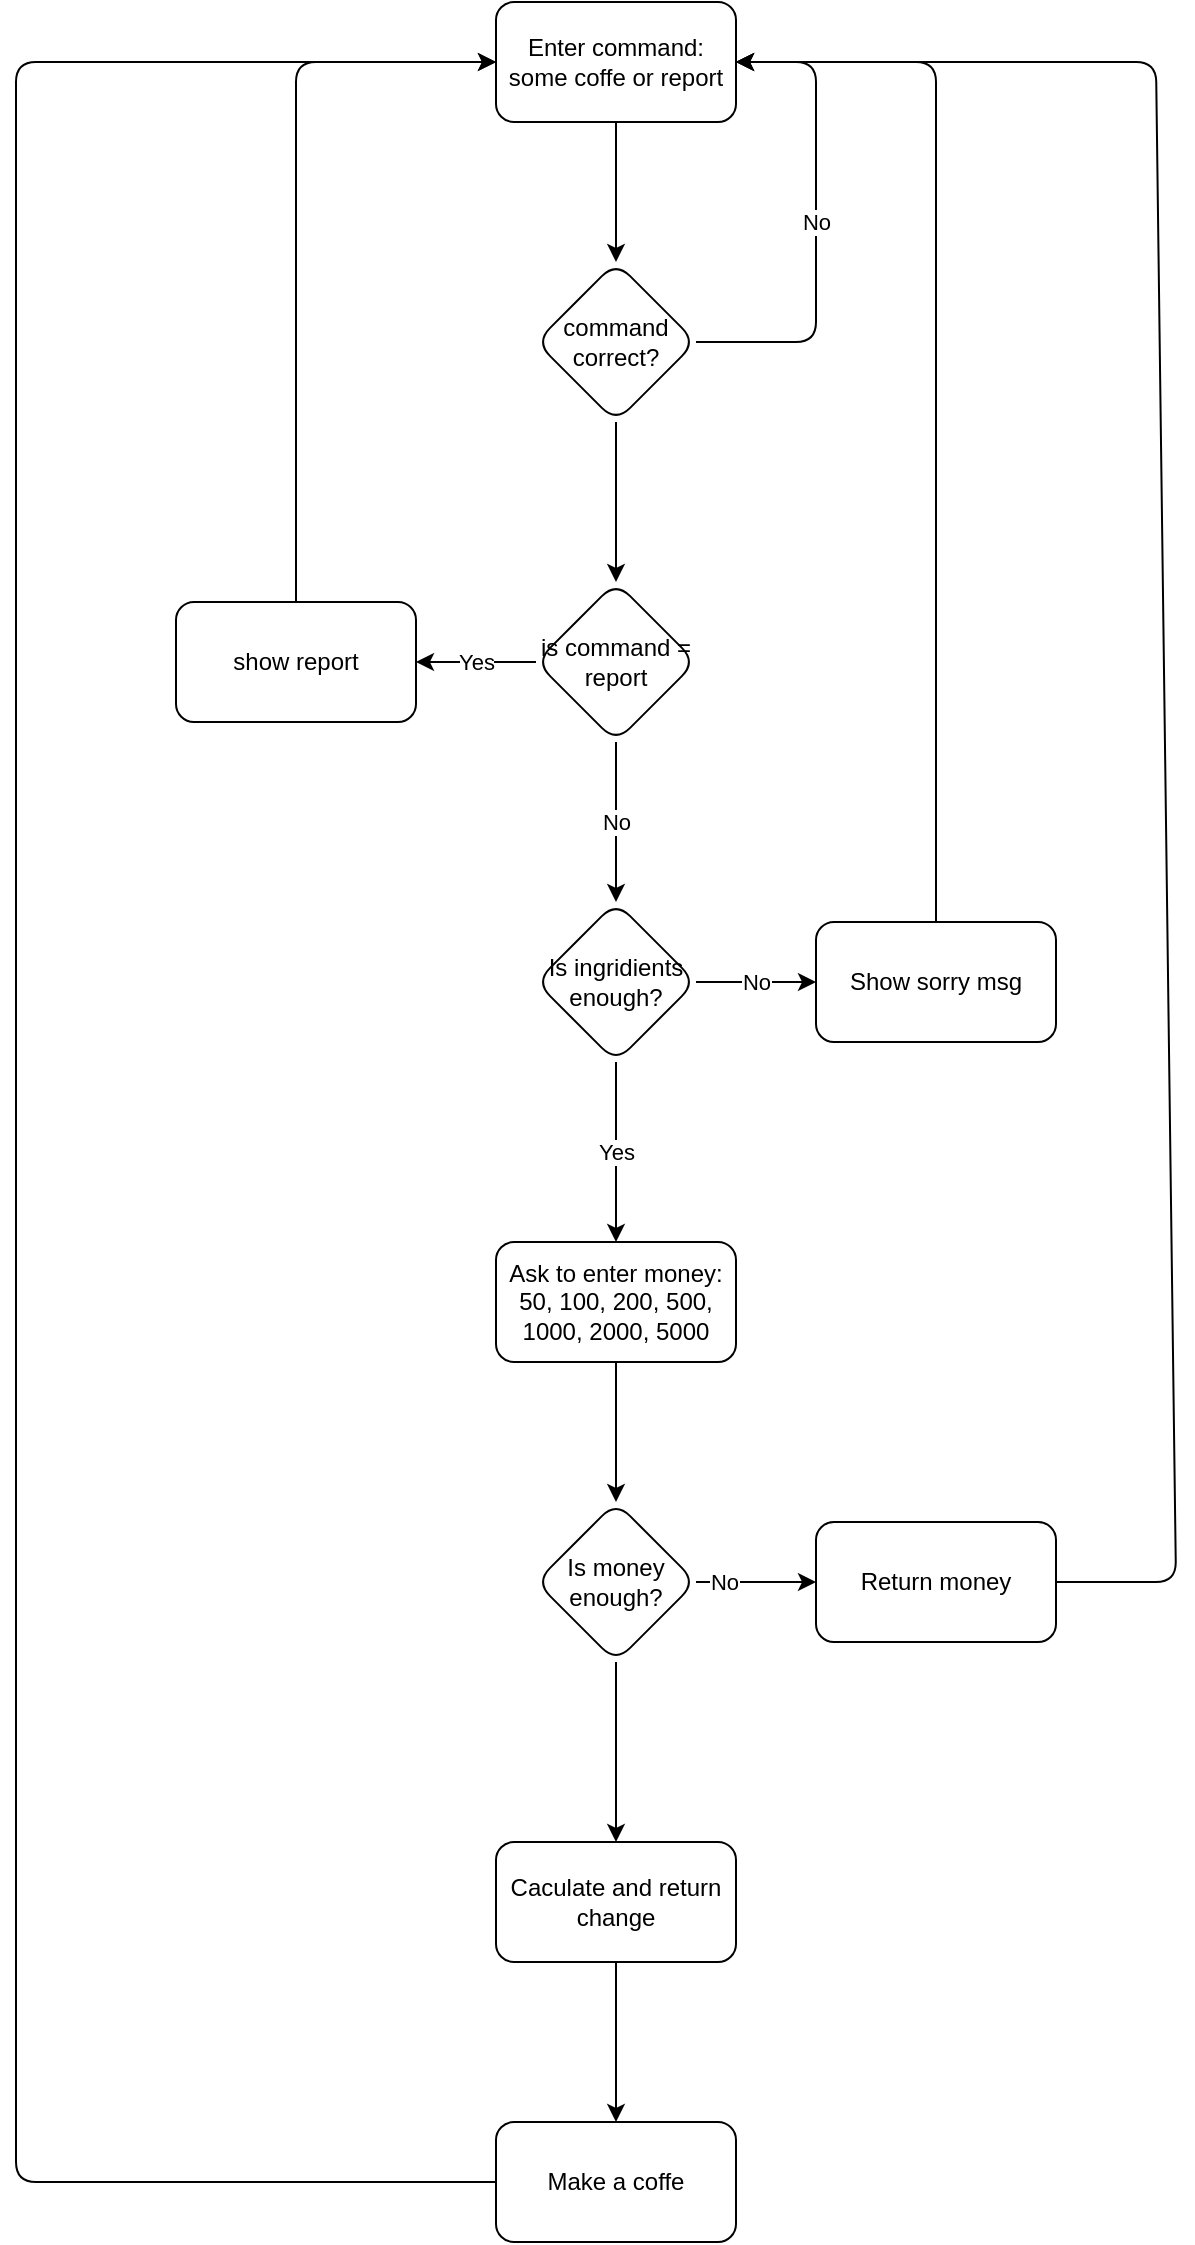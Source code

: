 <mxfile>
    <diagram id="LRGtrUs72Sa2hEjzsx1k" name="Page-1">
        <mxGraphModel dx="951" dy="451" grid="1" gridSize="10" guides="1" tooltips="1" connect="1" arrows="1" fold="1" page="1" pageScale="1" pageWidth="850" pageHeight="1100" math="0" shadow="0">
            <root>
                <mxCell id="0"/>
                <mxCell id="1" parent="0"/>
                <mxCell id="4" value="" style="edgeStyle=none;html=1;" edge="1" parent="1" source="2" target="3">
                    <mxGeometry relative="1" as="geometry"/>
                </mxCell>
                <mxCell id="2" value="Enter command:&lt;br&gt;some coffe or report" style="rounded=1;whiteSpace=wrap;html=1;" vertex="1" parent="1">
                    <mxGeometry x="360" y="54" width="120" height="60" as="geometry"/>
                </mxCell>
                <mxCell id="7" value="" style="edgeStyle=none;html=1;" edge="1" parent="1" source="3" target="6">
                    <mxGeometry relative="1" as="geometry"/>
                </mxCell>
                <mxCell id="3" value="command correct?" style="rhombus;whiteSpace=wrap;html=1;rounded=1;" vertex="1" parent="1">
                    <mxGeometry x="380" y="184" width="80" height="80" as="geometry"/>
                </mxCell>
                <mxCell id="5" value="No" style="endArrow=classic;html=1;exitX=1;exitY=0.5;exitDx=0;exitDy=0;entryX=1;entryY=0.5;entryDx=0;entryDy=0;" edge="1" parent="1" source="3" target="2">
                    <mxGeometry width="50" height="50" relative="1" as="geometry">
                        <mxPoint x="400" y="94" as="sourcePoint"/>
                        <mxPoint x="450" y="44" as="targetPoint"/>
                        <Array as="points">
                            <mxPoint x="520" y="224"/>
                            <mxPoint x="520" y="84"/>
                        </Array>
                    </mxGeometry>
                </mxCell>
                <mxCell id="9" value="Yes" style="edgeStyle=none;html=1;" edge="1" parent="1" source="6" target="8">
                    <mxGeometry relative="1" as="geometry"/>
                </mxCell>
                <mxCell id="13" value="No" style="edgeStyle=none;html=1;" edge="1" parent="1" source="6" target="12">
                    <mxGeometry relative="1" as="geometry"/>
                </mxCell>
                <mxCell id="6" value="is command = report" style="rhombus;whiteSpace=wrap;html=1;rounded=1;" vertex="1" parent="1">
                    <mxGeometry x="380" y="344" width="80" height="80" as="geometry"/>
                </mxCell>
                <mxCell id="11" value="" style="edgeStyle=none;html=1;entryX=0;entryY=0.5;entryDx=0;entryDy=0;" edge="1" parent="1" source="8" target="2">
                    <mxGeometry relative="1" as="geometry">
                        <mxPoint x="260" y="274" as="targetPoint"/>
                        <Array as="points">
                            <mxPoint x="260" y="84"/>
                        </Array>
                    </mxGeometry>
                </mxCell>
                <mxCell id="8" value="show report" style="whiteSpace=wrap;html=1;rounded=1;" vertex="1" parent="1">
                    <mxGeometry x="200" y="354" width="120" height="60" as="geometry"/>
                </mxCell>
                <mxCell id="15" value="No" style="edgeStyle=none;html=1;" edge="1" parent="1" source="12" target="14">
                    <mxGeometry relative="1" as="geometry"/>
                </mxCell>
                <mxCell id="19" value="Yes" style="edgeStyle=none;html=1;" edge="1" parent="1" source="12" target="18">
                    <mxGeometry relative="1" as="geometry"/>
                </mxCell>
                <mxCell id="12" value="Is ingridients enough?" style="rhombus;whiteSpace=wrap;html=1;rounded=1;" vertex="1" parent="1">
                    <mxGeometry x="380" y="504" width="80" height="80" as="geometry"/>
                </mxCell>
                <mxCell id="17" value="" style="edgeStyle=none;html=1;entryX=1;entryY=0.5;entryDx=0;entryDy=0;" edge="1" parent="1" source="14" target="2">
                    <mxGeometry relative="1" as="geometry">
                        <mxPoint x="580" y="404" as="targetPoint"/>
                        <Array as="points">
                            <mxPoint x="580" y="84"/>
                        </Array>
                    </mxGeometry>
                </mxCell>
                <mxCell id="14" value="Show sorry msg" style="whiteSpace=wrap;html=1;rounded=1;" vertex="1" parent="1">
                    <mxGeometry x="520" y="514" width="120" height="60" as="geometry"/>
                </mxCell>
                <mxCell id="21" value="" style="edgeStyle=none;html=1;" edge="1" parent="1" source="18" target="20">
                    <mxGeometry relative="1" as="geometry"/>
                </mxCell>
                <mxCell id="18" value="Ask to enter money:&lt;br&gt;50, 100, 200, 500, 1000, 2000, 5000" style="whiteSpace=wrap;html=1;rounded=1;" vertex="1" parent="1">
                    <mxGeometry x="360" y="674" width="120" height="60" as="geometry"/>
                </mxCell>
                <mxCell id="23" value="" style="edgeStyle=none;html=1;" edge="1" parent="1" source="20" target="22">
                    <mxGeometry relative="1" as="geometry"/>
                </mxCell>
                <mxCell id="24" value="No" style="edgeLabel;html=1;align=center;verticalAlign=middle;resizable=0;points=[];" vertex="1" connectable="0" parent="23">
                    <mxGeometry x="-0.533" relative="1" as="geometry">
                        <mxPoint as="offset"/>
                    </mxGeometry>
                </mxCell>
                <mxCell id="27" value="" style="edgeStyle=none;html=1;" edge="1" parent="1" source="20" target="26">
                    <mxGeometry relative="1" as="geometry"/>
                </mxCell>
                <mxCell id="20" value="Is money enough?" style="rhombus;whiteSpace=wrap;html=1;rounded=1;" vertex="1" parent="1">
                    <mxGeometry x="380" y="804" width="80" height="80" as="geometry"/>
                </mxCell>
                <mxCell id="22" value="Return money" style="whiteSpace=wrap;html=1;rounded=1;" vertex="1" parent="1">
                    <mxGeometry x="520" y="814" width="120" height="60" as="geometry"/>
                </mxCell>
                <mxCell id="25" value="" style="endArrow=classic;html=1;exitX=1;exitY=0.5;exitDx=0;exitDy=0;entryX=1;entryY=0.5;entryDx=0;entryDy=0;" edge="1" parent="1" source="22" target="2">
                    <mxGeometry width="50" height="50" relative="1" as="geometry">
                        <mxPoint x="560" y="614" as="sourcePoint"/>
                        <mxPoint x="690" y="224" as="targetPoint"/>
                        <Array as="points">
                            <mxPoint x="700" y="844"/>
                            <mxPoint x="690" y="84"/>
                        </Array>
                    </mxGeometry>
                </mxCell>
                <mxCell id="29" value="" style="edgeStyle=none;html=1;" edge="1" parent="1" source="26" target="28">
                    <mxGeometry relative="1" as="geometry"/>
                </mxCell>
                <mxCell id="26" value="Caculate and return change" style="whiteSpace=wrap;html=1;rounded=1;" vertex="1" parent="1">
                    <mxGeometry x="360" y="974" width="120" height="60" as="geometry"/>
                </mxCell>
                <mxCell id="28" value="Make a coffe" style="whiteSpace=wrap;html=1;rounded=1;" vertex="1" parent="1">
                    <mxGeometry x="360" y="1114" width="120" height="60" as="geometry"/>
                </mxCell>
                <mxCell id="30" value="" style="endArrow=classic;html=1;exitX=0;exitY=0.5;exitDx=0;exitDy=0;entryX=0;entryY=0.5;entryDx=0;entryDy=0;" edge="1" parent="1" source="28" target="2">
                    <mxGeometry width="50" height="50" relative="1" as="geometry">
                        <mxPoint x="450" y="944" as="sourcePoint"/>
                        <mxPoint x="120" y="82" as="targetPoint"/>
                        <Array as="points">
                            <mxPoint x="120" y="1144"/>
                            <mxPoint x="120" y="84"/>
                        </Array>
                    </mxGeometry>
                </mxCell>
            </root>
        </mxGraphModel>
    </diagram>
</mxfile>